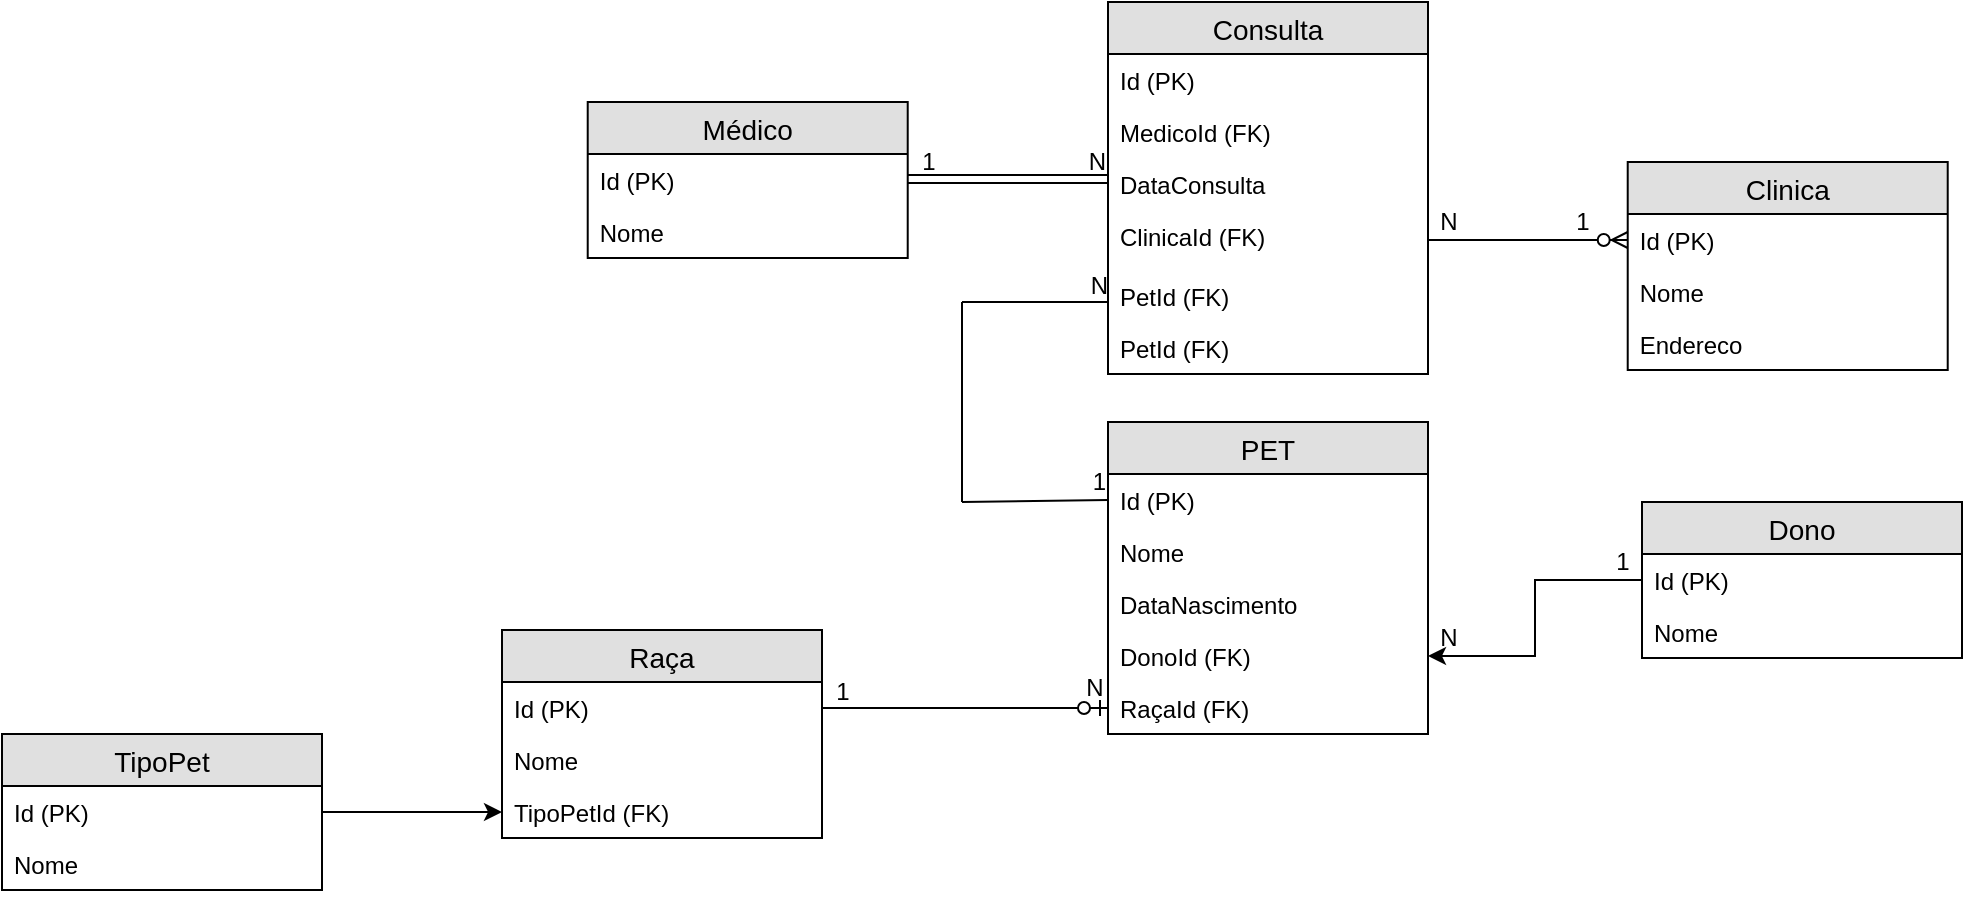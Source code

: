 <mxfile version="12.5.8" type="device"><diagram id="sQDMNZfNLUHyelAWJK9p" name="Page-1"><mxGraphModel dx="2048" dy="587" grid="1" gridSize="10" guides="1" tooltips="1" connect="1" arrows="1" fold="1" page="1" pageScale="1" pageWidth="827" pageHeight="1169" math="0" shadow="0"><root><mxCell id="0"/><mxCell id="1" parent="0"/><mxCell id="N3gvR_1HQ_q-4kdTWdLu-19" value="Consulta" style="swimlane;fontStyle=0;childLayout=stackLayout;horizontal=1;startSize=26;fillColor=#e0e0e0;horizontalStack=0;resizeParent=1;resizeParentMax=0;resizeLast=0;collapsible=1;marginBottom=0;swimlaneFillColor=#ffffff;align=center;fontSize=14;" vertex="1" parent="1"><mxGeometry x="333" y="260" width="160" height="186" as="geometry"/></mxCell><mxCell id="N3gvR_1HQ_q-4kdTWdLu-20" value="Id (PK)" style="text;strokeColor=none;fillColor=none;spacingLeft=4;spacingRight=4;overflow=hidden;rotatable=0;points=[[0,0.5],[1,0.5]];portConstraint=eastwest;fontSize=12;" vertex="1" parent="N3gvR_1HQ_q-4kdTWdLu-19"><mxGeometry y="26" width="160" height="26" as="geometry"/></mxCell><mxCell id="N3gvR_1HQ_q-4kdTWdLu-25" value="MedicoId (FK)" style="text;strokeColor=none;fillColor=none;spacingLeft=4;spacingRight=4;overflow=hidden;rotatable=0;points=[[0,0.5],[1,0.5]];portConstraint=eastwest;fontSize=12;" vertex="1" parent="N3gvR_1HQ_q-4kdTWdLu-19"><mxGeometry y="52" width="160" height="26" as="geometry"/></mxCell><mxCell id="N3gvR_1HQ_q-4kdTWdLu-22" value="DataConsulta&#10;" style="text;strokeColor=none;fillColor=none;spacingLeft=4;spacingRight=4;overflow=hidden;rotatable=0;points=[[0,0.5],[1,0.5]];portConstraint=eastwest;fontSize=12;" vertex="1" parent="N3gvR_1HQ_q-4kdTWdLu-19"><mxGeometry y="78" width="160" height="26" as="geometry"/></mxCell><mxCell id="N3gvR_1HQ_q-4kdTWdLu-27" value="ClinicaId (FK)" style="text;strokeColor=none;fillColor=none;spacingLeft=4;spacingRight=4;overflow=hidden;rotatable=0;points=[[0,0.5],[1,0.5]];portConstraint=eastwest;fontSize=12;" vertex="1" parent="N3gvR_1HQ_q-4kdTWdLu-19"><mxGeometry y="104" width="160" height="30" as="geometry"/></mxCell><mxCell id="N3gvR_1HQ_q-4kdTWdLu-100" value="PetId (FK)" style="text;strokeColor=none;fillColor=none;spacingLeft=4;spacingRight=4;overflow=hidden;rotatable=0;points=[[0,0.5],[1,0.5]];portConstraint=eastwest;fontSize=12;" vertex="1" parent="N3gvR_1HQ_q-4kdTWdLu-19"><mxGeometry y="134" width="160" height="26" as="geometry"/></mxCell><mxCell id="N3gvR_1HQ_q-4kdTWdLu-21" value="PetId (FK)" style="text;strokeColor=none;fillColor=none;spacingLeft=4;spacingRight=4;overflow=hidden;rotatable=0;points=[[0,0.5],[1,0.5]];portConstraint=eastwest;fontSize=12;" vertex="1" parent="N3gvR_1HQ_q-4kdTWdLu-19"><mxGeometry y="160" width="160" height="26" as="geometry"/></mxCell><mxCell id="N3gvR_1HQ_q-4kdTWdLu-29" value="TipoPet" style="swimlane;fontStyle=0;childLayout=stackLayout;horizontal=1;startSize=26;fillColor=#e0e0e0;horizontalStack=0;resizeParent=1;resizeParentMax=0;resizeLast=0;collapsible=1;marginBottom=0;swimlaneFillColor=#ffffff;align=center;fontSize=14;" vertex="1" parent="1"><mxGeometry x="-220" y="626" width="160" height="78" as="geometry"/></mxCell><mxCell id="N3gvR_1HQ_q-4kdTWdLu-30" value="Id (PK)" style="text;strokeColor=none;fillColor=none;spacingLeft=4;spacingRight=4;overflow=hidden;rotatable=0;points=[[0,0.5],[1,0.5]];portConstraint=eastwest;fontSize=12;" vertex="1" parent="N3gvR_1HQ_q-4kdTWdLu-29"><mxGeometry y="26" width="160" height="26" as="geometry"/></mxCell><mxCell id="N3gvR_1HQ_q-4kdTWdLu-32" value="Nome" style="text;strokeColor=none;fillColor=none;spacingLeft=4;spacingRight=4;overflow=hidden;rotatable=0;points=[[0,0.5],[1,0.5]];portConstraint=eastwest;fontSize=12;" vertex="1" parent="N3gvR_1HQ_q-4kdTWdLu-29"><mxGeometry y="52" width="160" height="26" as="geometry"/></mxCell><mxCell id="N3gvR_1HQ_q-4kdTWdLu-39" value="PET" style="swimlane;fontStyle=0;childLayout=stackLayout;horizontal=1;startSize=26;fillColor=#e0e0e0;horizontalStack=0;resizeParent=1;resizeParentMax=0;resizeLast=0;collapsible=1;marginBottom=0;swimlaneFillColor=#ffffff;align=center;fontSize=14;" vertex="1" parent="1"><mxGeometry x="333" y="470" width="160" height="156" as="geometry"/></mxCell><mxCell id="N3gvR_1HQ_q-4kdTWdLu-40" value="Id (PK)" style="text;strokeColor=none;fillColor=none;spacingLeft=4;spacingRight=4;overflow=hidden;rotatable=0;points=[[0,0.5],[1,0.5]];portConstraint=eastwest;fontSize=12;" vertex="1" parent="N3gvR_1HQ_q-4kdTWdLu-39"><mxGeometry y="26" width="160" height="26" as="geometry"/></mxCell><mxCell id="N3gvR_1HQ_q-4kdTWdLu-41" value="Nome" style="text;strokeColor=none;fillColor=none;spacingLeft=4;spacingRight=4;overflow=hidden;rotatable=0;points=[[0,0.5],[1,0.5]];portConstraint=eastwest;fontSize=12;" vertex="1" parent="N3gvR_1HQ_q-4kdTWdLu-39"><mxGeometry y="52" width="160" height="26" as="geometry"/></mxCell><mxCell id="N3gvR_1HQ_q-4kdTWdLu-42" value="DataNascimento" style="text;strokeColor=none;fillColor=none;spacingLeft=4;spacingRight=4;overflow=hidden;rotatable=0;points=[[0,0.5],[1,0.5]];portConstraint=eastwest;fontSize=12;" vertex="1" parent="N3gvR_1HQ_q-4kdTWdLu-39"><mxGeometry y="78" width="160" height="26" as="geometry"/></mxCell><mxCell id="N3gvR_1HQ_q-4kdTWdLu-44" value="DonoId (FK)" style="text;strokeColor=none;fillColor=none;spacingLeft=4;spacingRight=4;overflow=hidden;rotatable=0;points=[[0,0.5],[1,0.5]];portConstraint=eastwest;fontSize=12;" vertex="1" parent="N3gvR_1HQ_q-4kdTWdLu-39"><mxGeometry y="104" width="160" height="26" as="geometry"/></mxCell><mxCell id="N3gvR_1HQ_q-4kdTWdLu-45" value="RaçaId (FK)" style="text;strokeColor=none;fillColor=none;spacingLeft=4;spacingRight=4;overflow=hidden;rotatable=0;points=[[0,0.5],[1,0.5]];portConstraint=eastwest;fontSize=12;" vertex="1" parent="N3gvR_1HQ_q-4kdTWdLu-39"><mxGeometry y="130" width="160" height="26" as="geometry"/></mxCell><mxCell id="N3gvR_1HQ_q-4kdTWdLu-47" value="Dono" style="swimlane;fontStyle=0;childLayout=stackLayout;horizontal=1;startSize=26;fillColor=#e0e0e0;horizontalStack=0;resizeParent=1;resizeParentMax=0;resizeLast=0;collapsible=1;marginBottom=0;swimlaneFillColor=#ffffff;align=center;fontSize=14;" vertex="1" parent="1"><mxGeometry x="600" y="510" width="160" height="78" as="geometry"/></mxCell><mxCell id="N3gvR_1HQ_q-4kdTWdLu-48" value="Id (PK)" style="text;strokeColor=none;fillColor=none;spacingLeft=4;spacingRight=4;overflow=hidden;rotatable=0;points=[[0,0.5],[1,0.5]];portConstraint=eastwest;fontSize=12;" vertex="1" parent="N3gvR_1HQ_q-4kdTWdLu-47"><mxGeometry y="26" width="160" height="26" as="geometry"/></mxCell><mxCell id="N3gvR_1HQ_q-4kdTWdLu-49" value="Nome" style="text;strokeColor=none;fillColor=none;spacingLeft=4;spacingRight=4;overflow=hidden;rotatable=0;points=[[0,0.5],[1,0.5]];portConstraint=eastwest;fontSize=12;" vertex="1" parent="N3gvR_1HQ_q-4kdTWdLu-47"><mxGeometry y="52" width="160" height="26" as="geometry"/></mxCell><mxCell id="N3gvR_1HQ_q-4kdTWdLu-50" value="Raça" style="swimlane;fontStyle=0;childLayout=stackLayout;horizontal=1;startSize=26;fillColor=#e0e0e0;horizontalStack=0;resizeParent=1;resizeParentMax=0;resizeLast=0;collapsible=1;marginBottom=0;swimlaneFillColor=#ffffff;align=center;fontSize=14;" vertex="1" parent="1"><mxGeometry x="30" y="574" width="160" height="104" as="geometry"/></mxCell><mxCell id="N3gvR_1HQ_q-4kdTWdLu-51" value="Id (PK)" style="text;strokeColor=none;fillColor=none;spacingLeft=4;spacingRight=4;overflow=hidden;rotatable=0;points=[[0,0.5],[1,0.5]];portConstraint=eastwest;fontSize=12;" vertex="1" parent="N3gvR_1HQ_q-4kdTWdLu-50"><mxGeometry y="26" width="160" height="26" as="geometry"/></mxCell><mxCell id="N3gvR_1HQ_q-4kdTWdLu-52" value="Nome" style="text;strokeColor=none;fillColor=none;spacingLeft=4;spacingRight=4;overflow=hidden;rotatable=0;points=[[0,0.5],[1,0.5]];portConstraint=eastwest;fontSize=12;" vertex="1" parent="N3gvR_1HQ_q-4kdTWdLu-50"><mxGeometry y="52" width="160" height="26" as="geometry"/></mxCell><mxCell id="N3gvR_1HQ_q-4kdTWdLu-119" value="TipoPetId (FK)" style="text;strokeColor=none;fillColor=none;spacingLeft=4;spacingRight=4;overflow=hidden;rotatable=0;points=[[0,0.5],[1,0.5]];portConstraint=eastwest;fontSize=12;" vertex="1" parent="N3gvR_1HQ_q-4kdTWdLu-50"><mxGeometry y="78" width="160" height="26" as="geometry"/></mxCell><mxCell id="N3gvR_1HQ_q-4kdTWdLu-53" value="Médico" style="swimlane;fontStyle=0;childLayout=stackLayout;horizontal=1;startSize=26;fillColor=#e0e0e0;horizontalStack=0;resizeParent=1;resizeParentMax=0;resizeLast=0;collapsible=1;marginBottom=0;swimlaneFillColor=#ffffff;align=center;fontSize=14;" vertex="1" parent="1"><mxGeometry x="72.86" y="310" width="160" height="78" as="geometry"/></mxCell><mxCell id="N3gvR_1HQ_q-4kdTWdLu-54" value="Id (PK)" style="text;strokeColor=none;fillColor=none;spacingLeft=4;spacingRight=4;overflow=hidden;rotatable=0;points=[[0,0.5],[1,0.5]];portConstraint=eastwest;fontSize=12;" vertex="1" parent="N3gvR_1HQ_q-4kdTWdLu-53"><mxGeometry y="26" width="160" height="26" as="geometry"/></mxCell><mxCell id="N3gvR_1HQ_q-4kdTWdLu-55" value="Nome" style="text;strokeColor=none;fillColor=none;spacingLeft=4;spacingRight=4;overflow=hidden;rotatable=0;points=[[0,0.5],[1,0.5]];portConstraint=eastwest;fontSize=12;" vertex="1" parent="N3gvR_1HQ_q-4kdTWdLu-53"><mxGeometry y="52" width="160" height="26" as="geometry"/></mxCell><mxCell id="N3gvR_1HQ_q-4kdTWdLu-56" value="Clinica" style="swimlane;fontStyle=0;childLayout=stackLayout;horizontal=1;startSize=26;fillColor=#e0e0e0;horizontalStack=0;resizeParent=1;resizeParentMax=0;resizeLast=0;collapsible=1;marginBottom=0;swimlaneFillColor=#ffffff;align=center;fontSize=14;" vertex="1" parent="1"><mxGeometry x="592.86" y="340" width="160" height="104" as="geometry"/></mxCell><mxCell id="N3gvR_1HQ_q-4kdTWdLu-57" value="Id (PK)" style="text;strokeColor=none;fillColor=none;spacingLeft=4;spacingRight=4;overflow=hidden;rotatable=0;points=[[0,0.5],[1,0.5]];portConstraint=eastwest;fontSize=12;" vertex="1" parent="N3gvR_1HQ_q-4kdTWdLu-56"><mxGeometry y="26" width="160" height="26" as="geometry"/></mxCell><mxCell id="N3gvR_1HQ_q-4kdTWdLu-58" value="Nome" style="text;strokeColor=none;fillColor=none;spacingLeft=4;spacingRight=4;overflow=hidden;rotatable=0;points=[[0,0.5],[1,0.5]];portConstraint=eastwest;fontSize=12;" vertex="1" parent="N3gvR_1HQ_q-4kdTWdLu-56"><mxGeometry y="52" width="160" height="26" as="geometry"/></mxCell><mxCell id="N3gvR_1HQ_q-4kdTWdLu-59" value="Endereco" style="text;strokeColor=none;fillColor=none;spacingLeft=4;spacingRight=4;overflow=hidden;rotatable=0;points=[[0,0.5],[1,0.5]];portConstraint=eastwest;fontSize=12;" vertex="1" parent="N3gvR_1HQ_q-4kdTWdLu-56"><mxGeometry y="78" width="160" height="26" as="geometry"/></mxCell><mxCell id="N3gvR_1HQ_q-4kdTWdLu-69" value="" style="edgeStyle=entityRelationEdgeStyle;fontSize=12;html=1;endArrow=ERzeroToOne;endFill=1;exitX=1;exitY=0.5;exitDx=0;exitDy=0;entryX=0;entryY=0.5;entryDx=0;entryDy=0;" edge="1" parent="1" source="N3gvR_1HQ_q-4kdTWdLu-51" target="N3gvR_1HQ_q-4kdTWdLu-45"><mxGeometry width="100" height="100" relative="1" as="geometry"><mxPoint x="-60" y="770" as="sourcePoint"/><mxPoint x="330" y="570" as="targetPoint"/></mxGeometry></mxCell><mxCell id="N3gvR_1HQ_q-4kdTWdLu-77" value="" style="shape=link;html=1;rounded=0;" edge="1" parent="1"><mxGeometry relative="1" as="geometry"><mxPoint x="232.86" y="348.5" as="sourcePoint"/><mxPoint x="332.86" y="348.5" as="targetPoint"/></mxGeometry></mxCell><mxCell id="N3gvR_1HQ_q-4kdTWdLu-78" value="N" style="resizable=0;html=1;align=right;verticalAlign=bottom;" connectable="0" vertex="1" parent="N3gvR_1HQ_q-4kdTWdLu-77"><mxGeometry x="1" relative="1" as="geometry"/></mxCell><mxCell id="N3gvR_1HQ_q-4kdTWdLu-79" value="1" style="text;html=1;align=center;verticalAlign=middle;resizable=0;points=[];autosize=1;" vertex="1" parent="1"><mxGeometry x="232.86" y="330" width="20" height="20" as="geometry"/></mxCell><mxCell id="N3gvR_1HQ_q-4kdTWdLu-80" value="" style="edgeStyle=entityRelationEdgeStyle;fontSize=12;html=1;endArrow=ERzeroToMany;endFill=1;entryX=0;entryY=0.5;entryDx=0;entryDy=0;exitX=1;exitY=0.5;exitDx=0;exitDy=0;" edge="1" parent="1" source="N3gvR_1HQ_q-4kdTWdLu-27" target="N3gvR_1HQ_q-4kdTWdLu-57"><mxGeometry width="100" height="100" relative="1" as="geometry"><mxPoint x="540" y="350" as="sourcePoint"/><mxPoint x="640" y="250" as="targetPoint"/></mxGeometry></mxCell><mxCell id="N3gvR_1HQ_q-4kdTWdLu-90" value="" style="endArrow=none;html=1;rounded=0;" edge="1" parent="1"><mxGeometry relative="1" as="geometry"><mxPoint x="260" y="410" as="sourcePoint"/><mxPoint x="332.86" y="410" as="targetPoint"/></mxGeometry></mxCell><mxCell id="N3gvR_1HQ_q-4kdTWdLu-91" value="N" style="resizable=0;html=1;align=right;verticalAlign=bottom;" connectable="0" vertex="1" parent="N3gvR_1HQ_q-4kdTWdLu-90"><mxGeometry x="1" relative="1" as="geometry"/></mxCell><mxCell id="N3gvR_1HQ_q-4kdTWdLu-96" value="" style="endArrow=none;html=1;rounded=0;" edge="1" parent="1"><mxGeometry relative="1" as="geometry"><mxPoint x="260" y="410" as="sourcePoint"/><mxPoint x="260" y="510" as="targetPoint"/></mxGeometry></mxCell><mxCell id="N3gvR_1HQ_q-4kdTWdLu-98" value="" style="endArrow=none;html=1;rounded=0;exitX=0;exitY=0.5;exitDx=0;exitDy=0;" edge="1" parent="1" source="N3gvR_1HQ_q-4kdTWdLu-40"><mxGeometry relative="1" as="geometry"><mxPoint x="260" y="410" as="sourcePoint"/><mxPoint x="260" y="510" as="targetPoint"/></mxGeometry></mxCell><mxCell id="N3gvR_1HQ_q-4kdTWdLu-99" value="1" style="resizable=0;html=1;align=right;verticalAlign=bottom;" connectable="0" vertex="1" parent="N3gvR_1HQ_q-4kdTWdLu-98"><mxGeometry x="1" relative="1" as="geometry"><mxPoint x="72.85" y="-1" as="offset"/></mxGeometry></mxCell><mxCell id="N3gvR_1HQ_q-4kdTWdLu-104" value="N" style="text;html=1;align=center;verticalAlign=middle;resizable=0;points=[];autosize=1;" vertex="1" parent="1"><mxGeometry x="316" y="593" width="20" height="20" as="geometry"/></mxCell><mxCell id="N3gvR_1HQ_q-4kdTWdLu-106" value="1" style="text;html=1;align=center;verticalAlign=middle;resizable=0;points=[];autosize=1;" vertex="1" parent="1"><mxGeometry x="190" y="595" width="20" height="20" as="geometry"/></mxCell><mxCell id="N3gvR_1HQ_q-4kdTWdLu-107" value="N" style="text;html=1;align=center;verticalAlign=middle;resizable=0;points=[];autosize=1;" vertex="1" parent="1"><mxGeometry x="493" y="360" width="20" height="20" as="geometry"/></mxCell><mxCell id="N3gvR_1HQ_q-4kdTWdLu-108" value="1" style="text;html=1;align=center;verticalAlign=middle;resizable=0;points=[];autosize=1;" vertex="1" parent="1"><mxGeometry x="560" y="360" width="20" height="20" as="geometry"/></mxCell><mxCell id="N3gvR_1HQ_q-4kdTWdLu-114" style="edgeStyle=orthogonalEdgeStyle;rounded=0;orthogonalLoop=1;jettySize=auto;html=1;exitX=0;exitY=0.5;exitDx=0;exitDy=0;entryX=1;entryY=0.5;entryDx=0;entryDy=0;" edge="1" parent="1" source="N3gvR_1HQ_q-4kdTWdLu-48" target="N3gvR_1HQ_q-4kdTWdLu-44"><mxGeometry relative="1" as="geometry"/></mxCell><mxCell id="N3gvR_1HQ_q-4kdTWdLu-116" value="1" style="text;html=1;align=center;verticalAlign=middle;resizable=0;points=[];autosize=1;" vertex="1" parent="1"><mxGeometry x="580" y="530" width="20" height="20" as="geometry"/></mxCell><mxCell id="N3gvR_1HQ_q-4kdTWdLu-117" value="N" style="text;html=1;align=center;verticalAlign=middle;resizable=0;points=[];autosize=1;" vertex="1" parent="1"><mxGeometry x="493" y="568" width="20" height="20" as="geometry"/></mxCell><mxCell id="N3gvR_1HQ_q-4kdTWdLu-120" style="edgeStyle=orthogonalEdgeStyle;rounded=0;orthogonalLoop=1;jettySize=auto;html=1;exitX=1;exitY=0.5;exitDx=0;exitDy=0;entryX=0;entryY=0.5;entryDx=0;entryDy=0;" edge="1" parent="1" source="N3gvR_1HQ_q-4kdTWdLu-30" target="N3gvR_1HQ_q-4kdTWdLu-119"><mxGeometry relative="1" as="geometry"/></mxCell></root></mxGraphModel></diagram></mxfile>